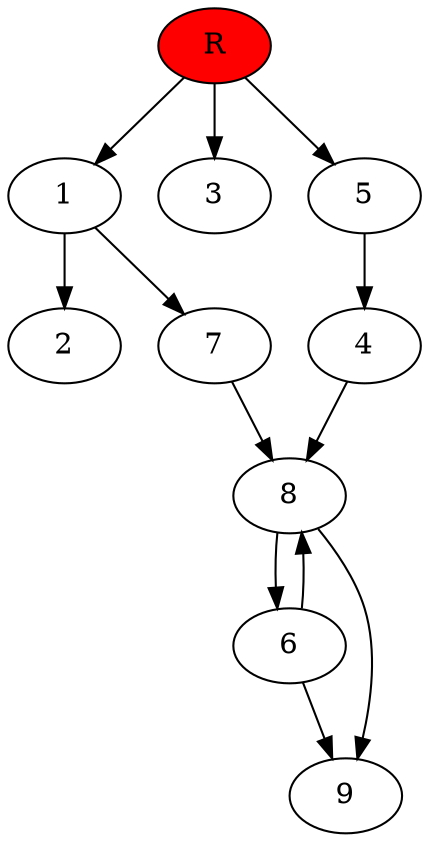 digraph prb3986 {
	1
	2
	3
	4
	5
	6
	7
	8
	R [fillcolor="#ff0000" style=filled]
	1 -> 2
	1 -> 7
	4 -> 8
	5 -> 4
	6 -> 8
	6 -> 9
	7 -> 8
	8 -> 6
	8 -> 9
	R -> 1
	R -> 3
	R -> 5
}
